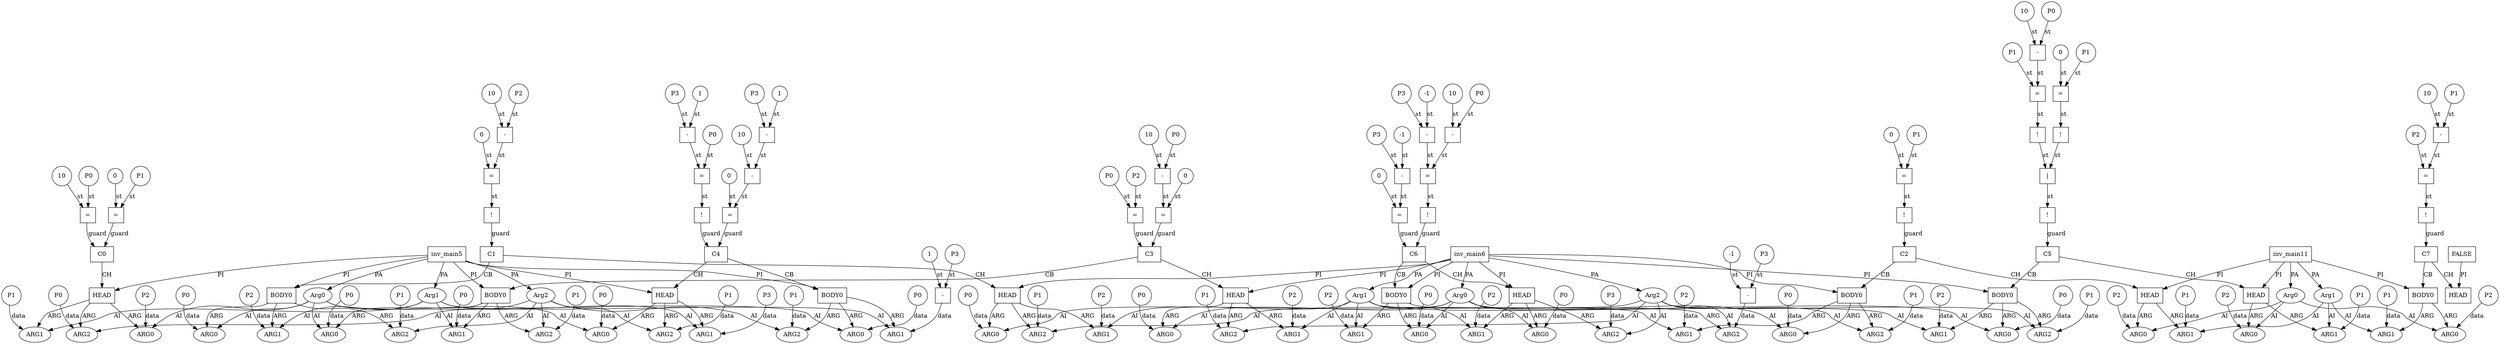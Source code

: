 // Horn Graph
digraph {
	"predicate_0" [label="inv_main5"  nodeName="predicate_0" class=predicateName GNNNodeID=0 shape="box"]
	"predicateArgument_0" [label="Arg0"  nodeName="predicateArgument_0" class=predicateArgument GNNNodeID=1 shape="ellipse"]
		"predicate_0" -> "predicateArgument_0" [ label="PA"]
	"predicateArgument_1" [label="Arg1"  nodeName="predicateArgument_1" class=predicateArgument GNNNodeID=2 shape="ellipse"]
		"predicate_0" -> "predicateArgument_1" [ label="PA"]
	"predicateArgument_2" [label="Arg2"  nodeName="predicateArgument_2" class=predicateArgument GNNNodeID=3 shape="ellipse"]
		"predicate_0" -> "predicateArgument_2" [ label="PA"]
	"predicate_1" [label="inv_main6"  nodeName="predicate_1" class=predicateName GNNNodeID=4 shape="box"]
	"predicateArgument_3" [label="Arg0"  nodeName="predicateArgument_3" class=predicateArgument GNNNodeID=5 shape="ellipse"]
		"predicate_1" -> "predicateArgument_3" [ label="PA"]
	"predicateArgument_4" [label="Arg1"  nodeName="predicateArgument_4" class=predicateArgument GNNNodeID=6 shape="ellipse"]
		"predicate_1" -> "predicateArgument_4" [ label="PA"]
	"predicateArgument_5" [label="Arg2"  nodeName="predicateArgument_5" class=predicateArgument GNNNodeID=7 shape="ellipse"]
		"predicate_1" -> "predicateArgument_5" [ label="PA"]
	"predicate_2" [label="inv_main11"  nodeName="predicate_2" class=predicateName GNNNodeID=8 shape="box"]
	"predicateArgument_6" [label="Arg0"  nodeName="predicateArgument_6" class=predicateArgument GNNNodeID=9 shape="ellipse"]
		"predicate_2" -> "predicateArgument_6" [ label="PA"]
	"predicateArgument_7" [label="Arg1"  nodeName="predicateArgument_7" class=predicateArgument GNNNodeID=10 shape="ellipse"]
		"predicate_2" -> "predicateArgument_7" [ label="PA"]
	"predicate_3" [label="FALSE"  nodeName="predicate_3" class=predicateName GNNNodeID=11 shape="box"]
	"clause_0" [label="C0"  nodeName="clause_0" class=clause GNNNodeID=12 shape="box"]
	"=_13" [label="="  nodeName="=_13" class=operator GNNNodeID=13 shape="square"]
		"=_13" -> "clause_0" [ label="guard"]
	"10_14" [label="10"  nodeName="10_14" class=constant GNNNodeID=14 shape="circle"]
		"10_14" -> "=_13" [ label="st"]
	"P0_15" [label="P0"  nodeName="P0_15" class=symbolicConstant GNNNodeID=15 shape="circle"]
		"P0_15" -> "=_13" [ label="st"]
	"=_16" [label="="  nodeName="=_16" class=operator GNNNodeID=16 shape="square"]
		"=_16" -> "clause_0" [ label="guard"]
	"0_17" [label="0"  nodeName="0_17" class=constant GNNNodeID=17 shape="circle"]
		"0_17" -> "=_16" [ label="st"]
	"P1_18" [label="P1"  nodeName="P1_18" class=symbolicConstant GNNNodeID=18 shape="circle"]
		"P1_18" -> "=_16" [ label="st"]
	"clauseHead_0" [label="HEAD"  nodeName="clauseHead_0" class=clauseHead GNNNodeID=19 shape="box"]
		"clause_0" -> "clauseHead_0" [ label="CH"]
		"predicate_0" -> "clauseHead_0" [ label="PI"]
	"clauseArgument_0" [label="ARG0"  nodeName="clauseArgument_0" class=clauseArg GNNNodeID=20 shape="ellipse"]
		"clauseHead_0" -> "clauseArgument_0" [ label="ARG"]
		"predicateArgument_0" -> "clauseArgument_0" [ label="AI"]
	"P2_21" [label="P2"  nodeName="P2_21" class=symbolicConstant GNNNodeID=21 shape="circle"]
		"P2_21" -> "clauseArgument_0" [ label="data"]
	"clauseArgument_1" [label="ARG1"  nodeName="clauseArgument_1" class=clauseArg GNNNodeID=22 shape="ellipse"]
		"clauseHead_0" -> "clauseArgument_1" [ label="ARG"]
		"predicateArgument_1" -> "clauseArgument_1" [ label="AI"]
	"P1_23" [label="P1"  nodeName="P1_23" class=symbolicConstant GNNNodeID=23 shape="circle"]
		"P1_23" -> "clauseArgument_1" [ label="data"]
	"clauseArgument_2" [label="ARG2"  nodeName="clauseArgument_2" class=clauseArg GNNNodeID=24 shape="ellipse"]
		"clauseHead_0" -> "clauseArgument_2" [ label="ARG"]
		"predicateArgument_2" -> "clauseArgument_2" [ label="AI"]
	"P0_25" [label="P0"  nodeName="P0_25" class=symbolicConstant GNNNodeID=25 shape="circle"]
		"P0_25" -> "clauseArgument_2" [ label="data"]
	"clause_1" [label="C1"  nodeName="clause_1" class=clause GNNNodeID=26 shape="box"]
	"!_27" [label="!"  nodeName="!_27" class=operator GNNNodeID=27 shape="square"]
		"!_27" -> "clause_1" [ label="guard"]
	">=_28" [label="="  nodeName=">=_28" class=operator GNNNodeID=28 shape="square"]
		">=_28" -> "!_27" [ label="st"]
	"0_29" [label="0"  nodeName="0_29" class=constant GNNNodeID=29 shape="circle"]
		"0_29" -> ">=_28" [ label="st"]
	"-_30" [label="-"  nodeName="-_30" class=operator GNNNodeID=30 shape="square"]
		"-_30" -> ">=_28" [ label="st"]
	"10_31" [label="10"  nodeName="10_31" class=constant GNNNodeID=31 shape="circle"]
		"10_31" -> "-_30" [ label="st"]
	"P2_32" [label="P2"  nodeName="P2_32" class=symbolicConstant GNNNodeID=32 shape="circle"]
		"P2_32" -> "-_30" [ label="st"]
	"clauseHead_1" [label="HEAD"  nodeName="clauseHead_1" class=clauseHead GNNNodeID=33 shape="box"]
		"clause_1" -> "clauseHead_1" [ label="CH"]
		"predicate_1" -> "clauseHead_1" [ label="PI"]
	"clauseArgument_3" [label="ARG0"  nodeName="clauseArgument_3" class=clauseArg GNNNodeID=34 shape="ellipse"]
		"clauseHead_1" -> "clauseArgument_3" [ label="ARG"]
		"predicateArgument_3" -> "clauseArgument_3" [ label="AI"]
	"P0_35" [label="P0"  nodeName="P0_35" class=symbolicConstant GNNNodeID=35 shape="circle"]
		"P0_35" -> "clauseArgument_3" [ label="data"]
	"clauseArgument_4" [label="ARG1"  nodeName="clauseArgument_4" class=clauseArg GNNNodeID=36 shape="ellipse"]
		"clauseHead_1" -> "clauseArgument_4" [ label="ARG"]
		"predicateArgument_4" -> "clauseArgument_4" [ label="AI"]
	"P2_37" [label="P2"  nodeName="P2_37" class=symbolicConstant GNNNodeID=37 shape="circle"]
		"P2_37" -> "clauseArgument_4" [ label="data"]
	"clauseArgument_5" [label="ARG2"  nodeName="clauseArgument_5" class=clauseArg GNNNodeID=38 shape="ellipse"]
		"clauseHead_1" -> "clauseArgument_5" [ label="ARG"]
		"predicateArgument_5" -> "clauseArgument_5" [ label="AI"]
	"P1_39" [label="P1"  nodeName="P1_39" class=symbolicConstant GNNNodeID=39 shape="circle"]
		"P1_39" -> "clauseArgument_5" [ label="data"]
	"clauseBody_0" [label="BODY0"  nodeName="clauseBody_0" class=clauseBody GNNNodeID=40 shape="box"]
		"clause_1" -> "clauseBody_0" [ label="CB"]
		"predicate_0" -> "clauseBody_0" [ label="PI"]
	"clauseArgument_6" [label="ARG0"  nodeName="clauseArgument_6" class=clauseArg GNNNodeID=41 shape="ellipse"]
		"clauseBody_0" -> "clauseArgument_6" [ label="ARG"]
		"predicateArgument_0" -> "clauseArgument_6" [ label="AI"]
	"P0_42" [label="P0"  nodeName="P0_42" class=symbolicConstant GNNNodeID=42 shape="circle"]
		"P0_42" -> "clauseArgument_6" [ label="data"]
	"clauseArgument_7" [label="ARG1"  nodeName="clauseArgument_7" class=clauseArg GNNNodeID=43 shape="ellipse"]
		"clauseBody_0" -> "clauseArgument_7" [ label="ARG"]
		"predicateArgument_1" -> "clauseArgument_7" [ label="AI"]
	"P2_44" [label="P2"  nodeName="P2_44" class=symbolicConstant GNNNodeID=44 shape="circle"]
		"P2_44" -> "clauseArgument_7" [ label="data"]
	"clauseArgument_8" [label="ARG2"  nodeName="clauseArgument_8" class=clauseArg GNNNodeID=45 shape="ellipse"]
		"clauseBody_0" -> "clauseArgument_8" [ label="ARG"]
		"predicateArgument_2" -> "clauseArgument_8" [ label="AI"]
	"P1_46" [label="P1"  nodeName="P1_46" class=symbolicConstant GNNNodeID=46 shape="circle"]
		"P1_46" -> "clauseArgument_8" [ label="data"]
	"clause_2" [label="C2"  nodeName="clause_2" class=clause GNNNodeID=47 shape="box"]
	"!_48" [label="!"  nodeName="!_48" class=operator GNNNodeID=48 shape="square"]
		"!_48" -> "clause_2" [ label="guard"]
	">=_49" [label="="  nodeName=">=_49" class=operator GNNNodeID=49 shape="square"]
		">=_49" -> "!_48" [ label="st"]
	"0_50" [label="0"  nodeName="0_50" class=constant GNNNodeID=50 shape="circle"]
		"0_50" -> ">=_49" [ label="st"]
	"P1_51" [label="P1"  nodeName="P1_51" class=symbolicConstant GNNNodeID=51 shape="circle"]
		"P1_51" -> ">=_49" [ label="st"]
	"clauseHead_2" [label="HEAD"  nodeName="clauseHead_2" class=clauseHead GNNNodeID=52 shape="box"]
		"clause_2" -> "clauseHead_2" [ label="CH"]
		"predicate_2" -> "clauseHead_2" [ label="PI"]
	"clauseArgument_9" [label="ARG0"  nodeName="clauseArgument_9" class=clauseArg GNNNodeID=53 shape="ellipse"]
		"clauseHead_2" -> "clauseArgument_9" [ label="ARG"]
		"predicateArgument_6" -> "clauseArgument_9" [ label="AI"]
	"P2_54" [label="P2"  nodeName="P2_54" class=symbolicConstant GNNNodeID=54 shape="circle"]
		"P2_54" -> "clauseArgument_9" [ label="data"]
	"clauseArgument_10" [label="ARG1"  nodeName="clauseArgument_10" class=clauseArg GNNNodeID=55 shape="ellipse"]
		"clauseHead_2" -> "clauseArgument_10" [ label="ARG"]
		"predicateArgument_7" -> "clauseArgument_10" [ label="AI"]
	"P1_56" [label="P1"  nodeName="P1_56" class=symbolicConstant GNNNodeID=56 shape="circle"]
		"P1_56" -> "clauseArgument_10" [ label="data"]
	"clauseBody_1" [label="BODY0"  nodeName="clauseBody_1" class=clauseBody GNNNodeID=57 shape="box"]
		"clause_2" -> "clauseBody_1" [ label="CB"]
		"predicate_1" -> "clauseBody_1" [ label="PI"]
	"clauseArgument_11" [label="ARG0"  nodeName="clauseArgument_11" class=clauseArg GNNNodeID=58 shape="ellipse"]
		"clauseBody_1" -> "clauseArgument_11" [ label="ARG"]
		"predicateArgument_3" -> "clauseArgument_11" [ label="AI"]
	"P0_59" [label="P0"  nodeName="P0_59" class=symbolicConstant GNNNodeID=59 shape="circle"]
		"P0_59" -> "clauseArgument_11" [ label="data"]
	"clauseArgument_12" [label="ARG1"  nodeName="clauseArgument_12" class=clauseArg GNNNodeID=60 shape="ellipse"]
		"clauseBody_1" -> "clauseArgument_12" [ label="ARG"]
		"predicateArgument_4" -> "clauseArgument_12" [ label="AI"]
	"P2_61" [label="P2"  nodeName="P2_61" class=symbolicConstant GNNNodeID=61 shape="circle"]
		"P2_61" -> "clauseArgument_12" [ label="data"]
	"clauseArgument_13" [label="ARG2"  nodeName="clauseArgument_13" class=clauseArg GNNNodeID=62 shape="ellipse"]
		"clauseBody_1" -> "clauseArgument_13" [ label="ARG"]
		"predicateArgument_5" -> "clauseArgument_13" [ label="AI"]
	"P1_63" [label="P1"  nodeName="P1_63" class=symbolicConstant GNNNodeID=63 shape="circle"]
		"P1_63" -> "clauseArgument_13" [ label="data"]
	"clause_3" [label="C3"  nodeName="clause_3" class=clause GNNNodeID=64 shape="box"]
	">=_65" [label="="  nodeName=">=_65" class=operator GNNNodeID=65 shape="square"]
		">=_65" -> "clause_3" [ label="guard"]
	"0_66" [label="0"  nodeName="0_66" class=constant GNNNodeID=66 shape="circle"]
		"0_66" -> ">=_65" [ label="st"]
	"-_67" [label="-"  nodeName="-_67" class=operator GNNNodeID=67 shape="square"]
		"-_67" -> ">=_65" [ label="st"]
	"10_68" [label="10"  nodeName="10_68" class=constant GNNNodeID=68 shape="circle"]
		"10_68" -> "-_67" [ label="st"]
	"P0_69" [label="P0"  nodeName="P0_69" class=symbolicConstant GNNNodeID=69 shape="circle"]
		"P0_69" -> "-_67" [ label="st"]
	"=_70" [label="="  nodeName="=_70" class=operator GNNNodeID=70 shape="square"]
		"=_70" -> "clause_3" [ label="guard"]
	"P2_71" [label="P2"  nodeName="P2_71" class=symbolicConstant GNNNodeID=71 shape="circle"]
		"P2_71" -> "=_70" [ label="st"]
	"P0_72" [label="P0"  nodeName="P0_72" class=symbolicConstant GNNNodeID=72 shape="circle"]
		"P0_72" -> "=_70" [ label="st"]
	"clauseHead_3" [label="HEAD"  nodeName="clauseHead_3" class=clauseHead GNNNodeID=73 shape="box"]
		"clause_3" -> "clauseHead_3" [ label="CH"]
		"predicate_1" -> "clauseHead_3" [ label="PI"]
	"clauseArgument_14" [label="ARG0"  nodeName="clauseArgument_14" class=clauseArg GNNNodeID=74 shape="ellipse"]
		"clauseHead_3" -> "clauseArgument_14" [ label="ARG"]
		"predicateArgument_3" -> "clauseArgument_14" [ label="AI"]
	"P0_75" [label="P0"  nodeName="P0_75" class=symbolicConstant GNNNodeID=75 shape="circle"]
		"P0_75" -> "clauseArgument_14" [ label="data"]
	"clauseArgument_15" [label="ARG1"  nodeName="clauseArgument_15" class=clauseArg GNNNodeID=76 shape="ellipse"]
		"clauseHead_3" -> "clauseArgument_15" [ label="ARG"]
		"predicateArgument_4" -> "clauseArgument_15" [ label="AI"]
	"P2_77" [label="P2"  nodeName="P2_77" class=symbolicConstant GNNNodeID=77 shape="circle"]
		"P2_77" -> "clauseArgument_15" [ label="data"]
	"clauseArgument_16" [label="ARG2"  nodeName="clauseArgument_16" class=clauseArg GNNNodeID=78 shape="ellipse"]
		"clauseHead_3" -> "clauseArgument_16" [ label="ARG"]
		"predicateArgument_5" -> "clauseArgument_16" [ label="AI"]
	"P1_79" [label="P1"  nodeName="P1_79" class=symbolicConstant GNNNodeID=79 shape="circle"]
		"P1_79" -> "clauseArgument_16" [ label="data"]
	"clauseBody_2" [label="BODY0"  nodeName="clauseBody_2" class=clauseBody GNNNodeID=80 shape="box"]
		"clause_3" -> "clauseBody_2" [ label="CB"]
		"predicate_0" -> "clauseBody_2" [ label="PI"]
	"clauseArgument_17" [label="ARG0"  nodeName="clauseArgument_17" class=clauseArg GNNNodeID=81 shape="ellipse"]
		"clauseBody_2" -> "clauseArgument_17" [ label="ARG"]
		"predicateArgument_0" -> "clauseArgument_17" [ label="AI"]
	"P0_82" [label="P0"  nodeName="P0_82" class=symbolicConstant GNNNodeID=82 shape="circle"]
		"P0_82" -> "clauseArgument_17" [ label="data"]
	"clauseArgument_18" [label="ARG1"  nodeName="clauseArgument_18" class=clauseArg GNNNodeID=83 shape="ellipse"]
		"clauseBody_2" -> "clauseArgument_18" [ label="ARG"]
		"predicateArgument_1" -> "clauseArgument_18" [ label="AI"]
	"P0_84" [label="P0"  nodeName="P0_84" class=symbolicConstant GNNNodeID=84 shape="circle"]
		"P0_84" -> "clauseArgument_18" [ label="data"]
	"clauseArgument_19" [label="ARG2"  nodeName="clauseArgument_19" class=clauseArg GNNNodeID=85 shape="ellipse"]
		"clauseBody_2" -> "clauseArgument_19" [ label="ARG"]
		"predicateArgument_2" -> "clauseArgument_19" [ label="AI"]
	"P1_86" [label="P1"  nodeName="P1_86" class=symbolicConstant GNNNodeID=86 shape="circle"]
		"P1_86" -> "clauseArgument_19" [ label="data"]
	"clause_4" [label="C4"  nodeName="clause_4" class=clause GNNNodeID=87 shape="box"]
	">=_88" [label="="  nodeName=">=_88" class=operator GNNNodeID=88 shape="square"]
		">=_88" -> "clause_4" [ label="guard"]
	"0_89" [label="0"  nodeName="0_89" class=constant GNNNodeID=89 shape="circle"]
		"0_89" -> ">=_88" [ label="st"]
	"-_90" [label="-"  nodeName="-_90" class=operator GNNNodeID=90 shape="square"]
		"-_90" -> ">=_88" [ label="st"]
	"10_91" [label="10"  nodeName="10_91" class=constant GNNNodeID=91 shape="circle"]
		"10_91" -> "-_90" [ label="st"]
	"-_92" [label="-"  nodeName="-_92" class=operator GNNNodeID=92 shape="square"]
		"-_92" -> "-_90" [ label="st"]
	"P3_93" [label="P3"  nodeName="P3_93" class=symbolicConstant GNNNodeID=93 shape="circle"]
		"P3_93" -> "-_92" [ label="st"]
	"1_94" [label="1"  nodeName="1_94" class=constant GNNNodeID=94 shape="circle"]
		"1_94" -> "-_92" [ label="st"]
	"!_95" [label="!"  nodeName="!_95" class=operator GNNNodeID=95 shape="square"]
		"!_95" -> "clause_4" [ label="guard"]
	"=_96" [label="="  nodeName="=_96" class=operator GNNNodeID=96 shape="square"]
		"=_96" -> "!_95" [ label="st"]
	"-_97" [label="-"  nodeName="-_97" class=operator GNNNodeID=97 shape="square"]
		"-_97" -> "=_96" [ label="st"]
	"P3_98" [label="P3"  nodeName="P3_98" class=symbolicConstant GNNNodeID=98 shape="circle"]
		"P3_98" -> "-_97" [ label="st"]
	"1_99" [label="1"  nodeName="1_99" class=constant GNNNodeID=99 shape="circle"]
		"1_99" -> "-_97" [ label="st"]
	"P0_100" [label="P0"  nodeName="P0_100" class=symbolicConstant GNNNodeID=100 shape="circle"]
		"P0_100" -> "=_96" [ label="st"]
	"clauseHead_4" [label="HEAD"  nodeName="clauseHead_4" class=clauseHead GNNNodeID=101 shape="box"]
		"clause_4" -> "clauseHead_4" [ label="CH"]
		"predicate_0" -> "clauseHead_4" [ label="PI"]
	"clauseArgument_20" [label="ARG0"  nodeName="clauseArgument_20" class=clauseArg GNNNodeID=102 shape="ellipse"]
		"clauseHead_4" -> "clauseArgument_20" [ label="ARG"]
		"predicateArgument_0" -> "clauseArgument_20" [ label="AI"]
	"P0_103" [label="P0"  nodeName="P0_103" class=symbolicConstant GNNNodeID=103 shape="circle"]
		"P0_103" -> "clauseArgument_20" [ label="data"]
	"clauseArgument_21" [label="ARG1"  nodeName="clauseArgument_21" class=clauseArg GNNNodeID=104 shape="ellipse"]
		"clauseHead_4" -> "clauseArgument_21" [ label="ARG"]
		"predicateArgument_1" -> "clauseArgument_21" [ label="AI"]
	"P3_105" [label="P3"  nodeName="P3_105" class=symbolicConstant GNNNodeID=105 shape="circle"]
		"P3_105" -> "clauseArgument_21" [ label="data"]
	"clauseArgument_22" [label="ARG2"  nodeName="clauseArgument_22" class=clauseArg GNNNodeID=106 shape="ellipse"]
		"clauseHead_4" -> "clauseArgument_22" [ label="ARG"]
		"predicateArgument_2" -> "clauseArgument_22" [ label="AI"]
	"P1_107" [label="P1"  nodeName="P1_107" class=symbolicConstant GNNNodeID=107 shape="circle"]
		"P1_107" -> "clauseArgument_22" [ label="data"]
	"clauseBody_3" [label="BODY0"  nodeName="clauseBody_3" class=clauseBody GNNNodeID=108 shape="box"]
		"clause_4" -> "clauseBody_3" [ label="CB"]
		"predicate_0" -> "clauseBody_3" [ label="PI"]
	"clauseArgument_23" [label="ARG0"  nodeName="clauseArgument_23" class=clauseArg GNNNodeID=109 shape="ellipse"]
		"clauseBody_3" -> "clauseArgument_23" [ label="ARG"]
		"predicateArgument_0" -> "clauseArgument_23" [ label="AI"]
	"P0_110" [label="P0"  nodeName="P0_110" class=symbolicConstant GNNNodeID=110 shape="circle"]
		"P0_110" -> "clauseArgument_23" [ label="data"]
	"clauseArgument_24" [label="ARG1"  nodeName="clauseArgument_24" class=clauseArg GNNNodeID=111 shape="ellipse"]
		"clauseBody_3" -> "clauseArgument_24" [ label="ARG"]
		"predicateArgument_1" -> "clauseArgument_24" [ label="AI"]
	"-_112" [label="-"  nodeName="-_112" class=operator GNNNodeID=112 shape="square"]
		"-_112" -> "clauseArgument_24" [ label="data"]
	"P3_113" [label="P3"  nodeName="P3_113" class=symbolicConstant GNNNodeID=113 shape="circle"]
		"P3_113" -> "-_112" [ label="st"]
	"1_114" [label="1"  nodeName="1_114" class=constant GNNNodeID=114 shape="circle"]
		"1_114" -> "-_112" [ label="st"]
	"clauseArgument_25" [label="ARG2"  nodeName="clauseArgument_25" class=clauseArg GNNNodeID=115 shape="ellipse"]
		"clauseBody_3" -> "clauseArgument_25" [ label="ARG"]
		"predicateArgument_2" -> "clauseArgument_25" [ label="AI"]
	"P1_116" [label="P1"  nodeName="P1_116" class=symbolicConstant GNNNodeID=116 shape="circle"]
		"P1_116" -> "clauseArgument_25" [ label="data"]
	"clause_5" [label="C5"  nodeName="clause_5" class=clause GNNNodeID=117 shape="box"]
	"!_118" [label="!"  nodeName="!_118" class=operator GNNNodeID=118 shape="square"]
		"!_118" -> "clause_5" [ label="guard"]
	"|_119" [label="|"  nodeName="|_119" class=operator GNNNodeID=119 shape="square"]
		"|_119" -> "!_118" [ label="st"]
	"!_120" [label="!"  nodeName="!_120" class=operator GNNNodeID=120 shape="square"]
		"!_120" -> "|_119" [ label="st"]
	"=_121" [label="="  nodeName="=_121" class=operator GNNNodeID=121 shape="square"]
		"=_121" -> "!_120" [ label="st"]
	"P1_122" [label="P1"  nodeName="P1_122" class=symbolicConstant GNNNodeID=122 shape="circle"]
		"P1_122" -> "=_121" [ label="st"]
	"-_123" [label="-"  nodeName="-_123" class=operator GNNNodeID=123 shape="square"]
		"-_123" -> "=_121" [ label="st"]
	"10_124" [label="10"  nodeName="10_124" class=constant GNNNodeID=124 shape="circle"]
		"10_124" -> "-_123" [ label="st"]
	"P0_125" [label="P0"  nodeName="P0_125" class=symbolicConstant GNNNodeID=125 shape="circle"]
		"P0_125" -> "-_123" [ label="st"]
	"!_126" [label="!"  nodeName="!_126" class=operator GNNNodeID=126 shape="square"]
		"!_126" -> "|_119" [ label="st"]
	">=_127" [label="="  nodeName=">=_127" class=operator GNNNodeID=127 shape="square"]
		">=_127" -> "!_126" [ label="st"]
	"0_128" [label="0"  nodeName="0_128" class=constant GNNNodeID=128 shape="circle"]
		"0_128" -> ">=_127" [ label="st"]
	"P1_129" [label="P1"  nodeName="P1_129" class=symbolicConstant GNNNodeID=129 shape="circle"]
		"P1_129" -> ">=_127" [ label="st"]
	"clauseHead_5" [label="HEAD"  nodeName="clauseHead_5" class=clauseHead GNNNodeID=130 shape="box"]
		"clause_5" -> "clauseHead_5" [ label="CH"]
		"predicate_2" -> "clauseHead_5" [ label="PI"]
	"clauseArgument_26" [label="ARG0"  nodeName="clauseArgument_26" class=clauseArg GNNNodeID=131 shape="ellipse"]
		"clauseHead_5" -> "clauseArgument_26" [ label="ARG"]
		"predicateArgument_6" -> "clauseArgument_26" [ label="AI"]
	"P2_132" [label="P2"  nodeName="P2_132" class=symbolicConstant GNNNodeID=132 shape="circle"]
		"P2_132" -> "clauseArgument_26" [ label="data"]
	"clauseArgument_27" [label="ARG1"  nodeName="clauseArgument_27" class=clauseArg GNNNodeID=133 shape="ellipse"]
		"clauseHead_5" -> "clauseArgument_27" [ label="ARG"]
		"predicateArgument_7" -> "clauseArgument_27" [ label="AI"]
	"P1_134" [label="P1"  nodeName="P1_134" class=symbolicConstant GNNNodeID=134 shape="circle"]
		"P1_134" -> "clauseArgument_27" [ label="data"]
	"clauseBody_4" [label="BODY0"  nodeName="clauseBody_4" class=clauseBody GNNNodeID=135 shape="box"]
		"clause_5" -> "clauseBody_4" [ label="CB"]
		"predicate_1" -> "clauseBody_4" [ label="PI"]
	"clauseArgument_28" [label="ARG0"  nodeName="clauseArgument_28" class=clauseArg GNNNodeID=136 shape="ellipse"]
		"clauseBody_4" -> "clauseArgument_28" [ label="ARG"]
		"predicateArgument_3" -> "clauseArgument_28" [ label="AI"]
	"P0_137" [label="P0"  nodeName="P0_137" class=symbolicConstant GNNNodeID=137 shape="circle"]
		"P0_137" -> "clauseArgument_28" [ label="data"]
	"clauseArgument_29" [label="ARG1"  nodeName="clauseArgument_29" class=clauseArg GNNNodeID=138 shape="ellipse"]
		"clauseBody_4" -> "clauseArgument_29" [ label="ARG"]
		"predicateArgument_4" -> "clauseArgument_29" [ label="AI"]
	"P2_139" [label="P2"  nodeName="P2_139" class=symbolicConstant GNNNodeID=139 shape="circle"]
		"P2_139" -> "clauseArgument_29" [ label="data"]
	"clauseArgument_30" [label="ARG2"  nodeName="clauseArgument_30" class=clauseArg GNNNodeID=140 shape="ellipse"]
		"clauseBody_4" -> "clauseArgument_30" [ label="ARG"]
		"predicateArgument_5" -> "clauseArgument_30" [ label="AI"]
	"P1_141" [label="P1"  nodeName="P1_141" class=symbolicConstant GNNNodeID=141 shape="circle"]
		"P1_141" -> "clauseArgument_30" [ label="data"]
	"clause_6" [label="C6"  nodeName="clause_6" class=clause GNNNodeID=142 shape="box"]
	"!_143" [label="!"  nodeName="!_143" class=operator GNNNodeID=143 shape="square"]
		"!_143" -> "clause_6" [ label="guard"]
	"=_144" [label="="  nodeName="=_144" class=operator GNNNodeID=144 shape="square"]
		"=_144" -> "!_143" [ label="st"]
	"-_145" [label="-"  nodeName="-_145" class=operator GNNNodeID=145 shape="square"]
		"-_145" -> "=_144" [ label="st"]
	"P3_146" [label="P3"  nodeName="P3_146" class=symbolicConstant GNNNodeID=146 shape="circle"]
		"P3_146" -> "-_145" [ label="st"]
	"-1_147" [label="-1"  nodeName="-1_147" class=constant GNNNodeID=147 shape="circle"]
		"-1_147" -> "-_145" [ label="st"]
	"-_148" [label="-"  nodeName="-_148" class=operator GNNNodeID=148 shape="square"]
		"-_148" -> "=_144" [ label="st"]
	"10_149" [label="10"  nodeName="10_149" class=constant GNNNodeID=149 shape="circle"]
		"10_149" -> "-_148" [ label="st"]
	"P0_150" [label="P0"  nodeName="P0_150" class=symbolicConstant GNNNodeID=150 shape="circle"]
		"P0_150" -> "-_148" [ label="st"]
	">=_151" [label="="  nodeName=">=_151" class=operator GNNNodeID=151 shape="square"]
		">=_151" -> "clause_6" [ label="guard"]
	"0_152" [label="0"  nodeName="0_152" class=constant GNNNodeID=152 shape="circle"]
		"0_152" -> ">=_151" [ label="st"]
	"-_153" [label="-"  nodeName="-_153" class=operator GNNNodeID=153 shape="square"]
		"-_153" -> ">=_151" [ label="st"]
	"P3_154" [label="P3"  nodeName="P3_154" class=symbolicConstant GNNNodeID=154 shape="circle"]
		"P3_154" -> "-_153" [ label="st"]
	"-1_155" [label="-1"  nodeName="-1_155" class=constant GNNNodeID=155 shape="circle"]
		"-1_155" -> "-_153" [ label="st"]
	"clauseHead_6" [label="HEAD"  nodeName="clauseHead_6" class=clauseHead GNNNodeID=156 shape="box"]
		"clause_6" -> "clauseHead_6" [ label="CH"]
		"predicate_1" -> "clauseHead_6" [ label="PI"]
	"clauseArgument_31" [label="ARG0"  nodeName="clauseArgument_31" class=clauseArg GNNNodeID=157 shape="ellipse"]
		"clauseHead_6" -> "clauseArgument_31" [ label="ARG"]
		"predicateArgument_3" -> "clauseArgument_31" [ label="AI"]
	"P0_158" [label="P0"  nodeName="P0_158" class=symbolicConstant GNNNodeID=158 shape="circle"]
		"P0_158" -> "clauseArgument_31" [ label="data"]
	"clauseArgument_32" [label="ARG1"  nodeName="clauseArgument_32" class=clauseArg GNNNodeID=159 shape="ellipse"]
		"clauseHead_6" -> "clauseArgument_32" [ label="ARG"]
		"predicateArgument_4" -> "clauseArgument_32" [ label="AI"]
	"P2_160" [label="P2"  nodeName="P2_160" class=symbolicConstant GNNNodeID=160 shape="circle"]
		"P2_160" -> "clauseArgument_32" [ label="data"]
	"clauseArgument_33" [label="ARG2"  nodeName="clauseArgument_33" class=clauseArg GNNNodeID=161 shape="ellipse"]
		"clauseHead_6" -> "clauseArgument_33" [ label="ARG"]
		"predicateArgument_5" -> "clauseArgument_33" [ label="AI"]
	"P3_162" [label="P3"  nodeName="P3_162" class=symbolicConstant GNNNodeID=162 shape="circle"]
		"P3_162" -> "clauseArgument_33" [ label="data"]
	"clauseBody_5" [label="BODY0"  nodeName="clauseBody_5" class=clauseBody GNNNodeID=163 shape="box"]
		"clause_6" -> "clauseBody_5" [ label="CB"]
		"predicate_1" -> "clauseBody_5" [ label="PI"]
	"clauseArgument_34" [label="ARG0"  nodeName="clauseArgument_34" class=clauseArg GNNNodeID=164 shape="ellipse"]
		"clauseBody_5" -> "clauseArgument_34" [ label="ARG"]
		"predicateArgument_3" -> "clauseArgument_34" [ label="AI"]
	"P0_165" [label="P0"  nodeName="P0_165" class=symbolicConstant GNNNodeID=165 shape="circle"]
		"P0_165" -> "clauseArgument_34" [ label="data"]
	"clauseArgument_35" [label="ARG1"  nodeName="clauseArgument_35" class=clauseArg GNNNodeID=166 shape="ellipse"]
		"clauseBody_5" -> "clauseArgument_35" [ label="ARG"]
		"predicateArgument_4" -> "clauseArgument_35" [ label="AI"]
	"P2_167" [label="P2"  nodeName="P2_167" class=symbolicConstant GNNNodeID=167 shape="circle"]
		"P2_167" -> "clauseArgument_35" [ label="data"]
	"clauseArgument_36" [label="ARG2"  nodeName="clauseArgument_36" class=clauseArg GNNNodeID=168 shape="ellipse"]
		"clauseBody_5" -> "clauseArgument_36" [ label="ARG"]
		"predicateArgument_5" -> "clauseArgument_36" [ label="AI"]
	"-_169" [label="-"  nodeName="-_169" class=operator GNNNodeID=169 shape="square"]
		"-_169" -> "clauseArgument_36" [ label="data"]
	"P3_170" [label="P3"  nodeName="P3_170" class=symbolicConstant GNNNodeID=170 shape="circle"]
		"P3_170" -> "-_169" [ label="st"]
	"-1_171" [label="-1"  nodeName="-1_171" class=constant GNNNodeID=171 shape="circle"]
		"-1_171" -> "-_169" [ label="st"]
	"clause_7" [label="C7"  nodeName="clause_7" class=clause GNNNodeID=172 shape="box"]
	"!_173" [label="!"  nodeName="!_173" class=operator GNNNodeID=173 shape="square"]
		"!_173" -> "clause_7" [ label="guard"]
	"=_174" [label="="  nodeName="=_174" class=operator GNNNodeID=174 shape="square"]
		"=_174" -> "!_173" [ label="st"]
	"P2_175" [label="P2"  nodeName="P2_175" class=symbolicConstant GNNNodeID=175 shape="circle"]
		"P2_175" -> "=_174" [ label="st"]
	"-_176" [label="-"  nodeName="-_176" class=operator GNNNodeID=176 shape="square"]
		"-_176" -> "=_174" [ label="st"]
	"10_177" [label="10"  nodeName="10_177" class=constant GNNNodeID=177 shape="circle"]
		"10_177" -> "-_176" [ label="st"]
	"P1_178" [label="P1"  nodeName="P1_178" class=symbolicConstant GNNNodeID=178 shape="circle"]
		"P1_178" -> "-_176" [ label="st"]
	"clauseHead_7" [label="HEAD"  nodeName="clauseHead_7" class=clauseHead GNNNodeID=179 shape="box"]
		"clause_7" -> "clauseHead_7" [ label="CH"]
		"predicate_3" -> "clauseHead_7" [ label="PI"]
	"clauseBody_6" [label="BODY0"  nodeName="clauseBody_6" class=clauseBody GNNNodeID=180 shape="box"]
		"clause_7" -> "clauseBody_6" [ label="CB"]
		"predicate_2" -> "clauseBody_6" [ label="PI"]
	"clauseArgument_37" [label="ARG0"  nodeName="clauseArgument_37" class=clauseArg GNNNodeID=181 shape="ellipse"]
		"clauseBody_6" -> "clauseArgument_37" [ label="ARG"]
		"predicateArgument_6" -> "clauseArgument_37" [ label="AI"]
	"P2_182" [label="P2"  nodeName="P2_182" class=symbolicConstant GNNNodeID=182 shape="circle"]
		"P2_182" -> "clauseArgument_37" [ label="data"]
	"clauseArgument_38" [label="ARG1"  nodeName="clauseArgument_38" class=clauseArg GNNNodeID=183 shape="ellipse"]
		"clauseBody_6" -> "clauseArgument_38" [ label="ARG"]
		"predicateArgument_7" -> "clauseArgument_38" [ label="AI"]
	"P1_184" [label="P1"  nodeName="P1_184" class=symbolicConstant GNNNodeID=184 shape="circle"]
		"P1_184" -> "clauseArgument_38" [ label="data"]
}
